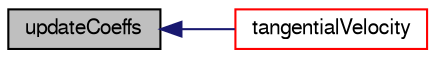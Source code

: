 digraph "updateCoeffs"
{
  bgcolor="transparent";
  edge [fontname="FreeSans",fontsize="10",labelfontname="FreeSans",labelfontsize="10"];
  node [fontname="FreeSans",fontsize="10",shape=record];
  rankdir="LR";
  Node172 [label="updateCoeffs",height=0.2,width=0.4,color="black", fillcolor="grey75", style="filled", fontcolor="black"];
  Node172 -> Node173 [dir="back",color="midnightblue",fontsize="10",style="solid",fontname="FreeSans"];
  Node173 [label="tangentialVelocity",height=0.2,width=0.4,color="red",URL="$a22226.html#a04b8709a5d2bf495ca52f965bbe2bc7e",tooltip="Return the tangential velocity. "];
}
